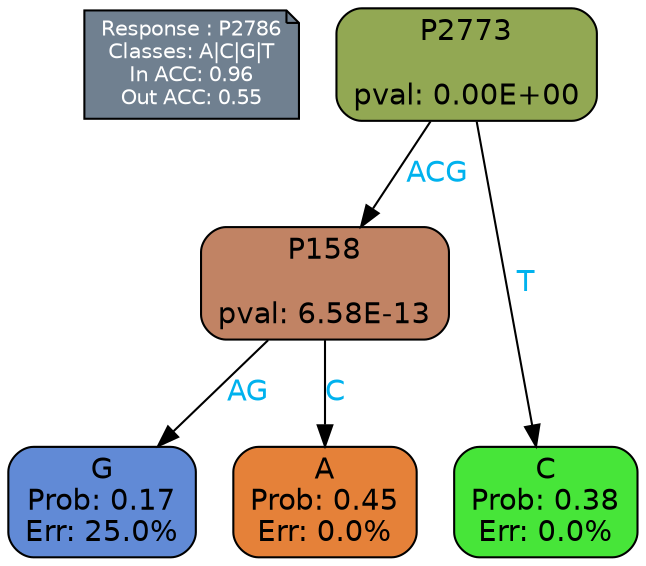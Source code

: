digraph Tree {
node [shape=box, style="filled, rounded", color="black", fontname=helvetica] ;
graph [ranksep=equally, splines=polylines, bgcolor=transparent, dpi=600] ;
edge [fontname=helvetica] ;
LEGEND [label="Response : P2786
Classes: A|C|G|T
In ACC: 0.96
Out ACC: 0.55
",shape=note,align=left,style=filled,fillcolor="slategray",fontcolor="white",fontsize=10];1 [label="P2773

pval: 0.00E+00", fillcolor="#92a853"] ;
2 [label="P158

pval: 6.58E-13", fillcolor="#c18364"] ;
3 [label="G
Prob: 0.17
Err: 25.0%", fillcolor="#618ad6"] ;
4 [label="A
Prob: 0.45
Err: 0.0%", fillcolor="#e58139"] ;
5 [label="C
Prob: 0.38
Err: 0.0%", fillcolor="#47e539"] ;
1 -> 2 [label="ACG",fontcolor=deepskyblue2] ;
1 -> 5 [label="T",fontcolor=deepskyblue2] ;
2 -> 3 [label="AG",fontcolor=deepskyblue2] ;
2 -> 4 [label="C",fontcolor=deepskyblue2] ;
{rank = same; 3;4;5;}{rank = same; LEGEND;1;}}